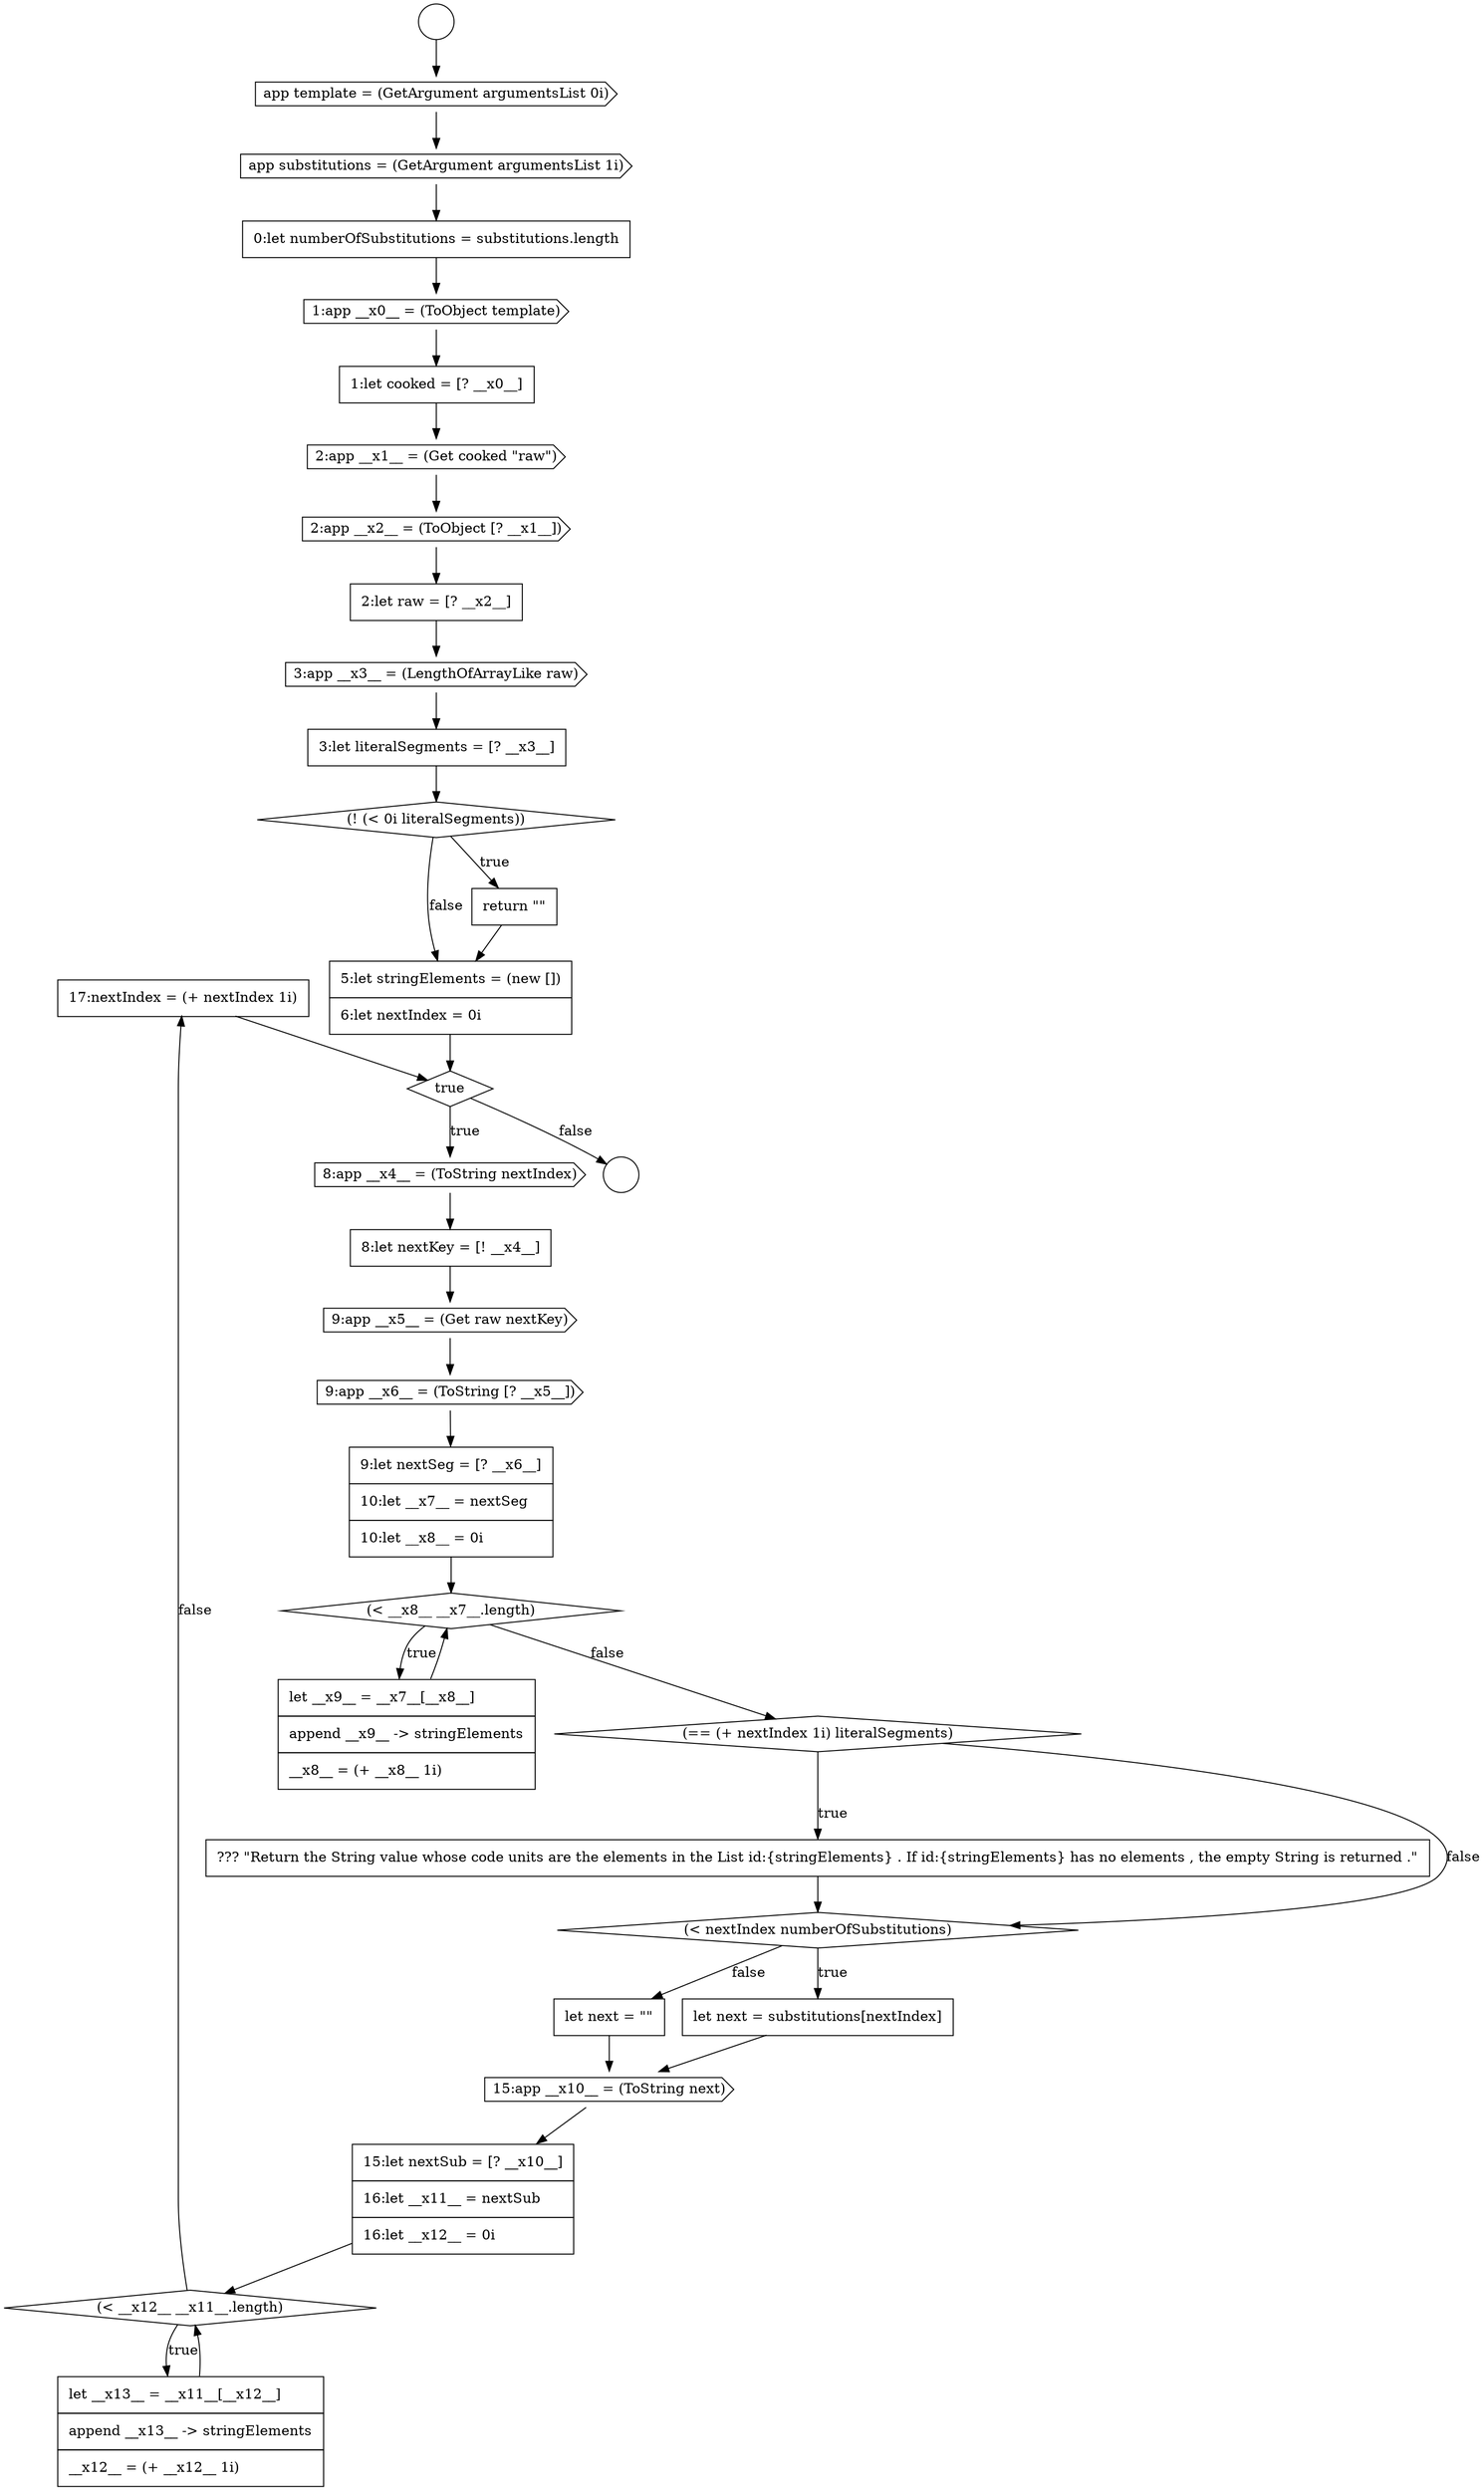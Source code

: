 digraph {
  node13874 [shape=none, margin=0, label=<<font color="black">
    <table border="0" cellborder="1" cellspacing="0" cellpadding="10">
      <tr><td align="left">17:nextIndex = (+ nextIndex 1i)</td></tr>
    </table>
  </font>> color="black" fillcolor="white" style=filled]
  node13863 [shape=diamond, label=<<font color="black">(&lt; __x8__ __x7__.length)</font>> color="black" fillcolor="white" style=filled]
  node13865 [shape=diamond, label=<<font color="black">(== (+ nextIndex 1i) literalSegments)</font>> color="black" fillcolor="white" style=filled]
  node13848 [shape=none, margin=0, label=<<font color="black">
    <table border="0" cellborder="1" cellspacing="0" cellpadding="10">
      <tr><td align="left">1:let cooked = [? __x0__]</td></tr>
    </table>
  </font>> color="black" fillcolor="white" style=filled]
  node13853 [shape=none, margin=0, label=<<font color="black">
    <table border="0" cellborder="1" cellspacing="0" cellpadding="10">
      <tr><td align="left">3:let literalSegments = [? __x3__]</td></tr>
    </table>
  </font>> color="black" fillcolor="white" style=filled]
  node13872 [shape=diamond, label=<<font color="black">(&lt; __x12__ __x11__.length)</font>> color="black" fillcolor="white" style=filled]
  node13868 [shape=none, margin=0, label=<<font color="black">
    <table border="0" cellborder="1" cellspacing="0" cellpadding="10">
      <tr><td align="left">let next = substitutions[nextIndex]</td></tr>
    </table>
  </font>> color="black" fillcolor="white" style=filled]
  node13844 [shape=cds, label=<<font color="black">app template = (GetArgument argumentsList 0i)</font>> color="black" fillcolor="white" style=filled]
  node13847 [shape=cds, label=<<font color="black">1:app __x0__ = (ToObject template)</font>> color="black" fillcolor="white" style=filled]
  node13867 [shape=diamond, label=<<font color="black">(&lt; nextIndex numberOfSubstitutions)</font>> color="black" fillcolor="white" style=filled]
  node13843 [shape=circle label=" " color="black" fillcolor="white" style=filled]
  node13870 [shape=cds, label=<<font color="black">15:app __x10__ = (ToString next)</font>> color="black" fillcolor="white" style=filled]
  node13858 [shape=cds, label=<<font color="black">8:app __x4__ = (ToString nextIndex)</font>> color="black" fillcolor="white" style=filled]
  node13862 [shape=none, margin=0, label=<<font color="black">
    <table border="0" cellborder="1" cellspacing="0" cellpadding="10">
      <tr><td align="left">9:let nextSeg = [? __x6__]</td></tr>
      <tr><td align="left">10:let __x7__ = nextSeg</td></tr>
      <tr><td align="left">10:let __x8__ = 0i</td></tr>
    </table>
  </font>> color="black" fillcolor="white" style=filled]
  node13842 [shape=circle label=" " color="black" fillcolor="white" style=filled]
  node13866 [shape=none, margin=0, label=<<font color="black">
    <table border="0" cellborder="1" cellspacing="0" cellpadding="10">
      <tr><td align="left">??? &quot;Return the String value whose code units are the elements in the List id:{stringElements} . If id:{stringElements} has no elements , the empty String is returned .&quot;</td></tr>
    </table>
  </font>> color="black" fillcolor="white" style=filled]
  node13859 [shape=none, margin=0, label=<<font color="black">
    <table border="0" cellborder="1" cellspacing="0" cellpadding="10">
      <tr><td align="left">8:let nextKey = [! __x4__]</td></tr>
    </table>
  </font>> color="black" fillcolor="white" style=filled]
  node13854 [shape=diamond, label=<<font color="black">(! (&lt; 0i literalSegments))</font>> color="black" fillcolor="white" style=filled]
  node13869 [shape=none, margin=0, label=<<font color="black">
    <table border="0" cellborder="1" cellspacing="0" cellpadding="10">
      <tr><td align="left">let next = &quot;&quot;</td></tr>
    </table>
  </font>> color="black" fillcolor="white" style=filled]
  node13845 [shape=cds, label=<<font color="black">app substitutions = (GetArgument argumentsList 1i)</font>> color="black" fillcolor="white" style=filled]
  node13850 [shape=cds, label=<<font color="black">2:app __x2__ = (ToObject [? __x1__])</font>> color="black" fillcolor="white" style=filled]
  node13860 [shape=cds, label=<<font color="black">9:app __x5__ = (Get raw nextKey)</font>> color="black" fillcolor="white" style=filled]
  node13864 [shape=none, margin=0, label=<<font color="black">
    <table border="0" cellborder="1" cellspacing="0" cellpadding="10">
      <tr><td align="left">let __x9__ = __x7__[__x8__]</td></tr>
      <tr><td align="left">append __x9__ -&gt; stringElements</td></tr>
      <tr><td align="left">__x8__ = (+ __x8__ 1i)</td></tr>
    </table>
  </font>> color="black" fillcolor="white" style=filled]
  node13849 [shape=cds, label=<<font color="black">2:app __x1__ = (Get cooked &quot;raw&quot;)</font>> color="black" fillcolor="white" style=filled]
  node13871 [shape=none, margin=0, label=<<font color="black">
    <table border="0" cellborder="1" cellspacing="0" cellpadding="10">
      <tr><td align="left">15:let nextSub = [? __x10__]</td></tr>
      <tr><td align="left">16:let __x11__ = nextSub</td></tr>
      <tr><td align="left">16:let __x12__ = 0i</td></tr>
    </table>
  </font>> color="black" fillcolor="white" style=filled]
  node13851 [shape=none, margin=0, label=<<font color="black">
    <table border="0" cellborder="1" cellspacing="0" cellpadding="10">
      <tr><td align="left">2:let raw = [? __x2__]</td></tr>
    </table>
  </font>> color="black" fillcolor="white" style=filled]
  node13857 [shape=diamond, label=<<font color="black">true</font>> color="black" fillcolor="white" style=filled]
  node13856 [shape=none, margin=0, label=<<font color="black">
    <table border="0" cellborder="1" cellspacing="0" cellpadding="10">
      <tr><td align="left">5:let stringElements = (new [])</td></tr>
      <tr><td align="left">6:let nextIndex = 0i</td></tr>
    </table>
  </font>> color="black" fillcolor="white" style=filled]
  node13861 [shape=cds, label=<<font color="black">9:app __x6__ = (ToString [? __x5__])</font>> color="black" fillcolor="white" style=filled]
  node13852 [shape=cds, label=<<font color="black">3:app __x3__ = (LengthOfArrayLike raw)</font>> color="black" fillcolor="white" style=filled]
  node13846 [shape=none, margin=0, label=<<font color="black">
    <table border="0" cellborder="1" cellspacing="0" cellpadding="10">
      <tr><td align="left">0:let numberOfSubstitutions = substitutions.length</td></tr>
    </table>
  </font>> color="black" fillcolor="white" style=filled]
  node13873 [shape=none, margin=0, label=<<font color="black">
    <table border="0" cellborder="1" cellspacing="0" cellpadding="10">
      <tr><td align="left">let __x13__ = __x11__[__x12__]</td></tr>
      <tr><td align="left">append __x13__ -&gt; stringElements</td></tr>
      <tr><td align="left">__x12__ = (+ __x12__ 1i)</td></tr>
    </table>
  </font>> color="black" fillcolor="white" style=filled]
  node13855 [shape=none, margin=0, label=<<font color="black">
    <table border="0" cellborder="1" cellspacing="0" cellpadding="10">
      <tr><td align="left">return &quot;&quot;</td></tr>
    </table>
  </font>> color="black" fillcolor="white" style=filled]
  node13856 -> node13857 [ color="black"]
  node13848 -> node13849 [ color="black"]
  node13861 -> node13862 [ color="black"]
  node13867 -> node13868 [label=<<font color="black">true</font>> color="black"]
  node13867 -> node13869 [label=<<font color="black">false</font>> color="black"]
  node13858 -> node13859 [ color="black"]
  node13868 -> node13870 [ color="black"]
  node13872 -> node13873 [label=<<font color="black">true</font>> color="black"]
  node13872 -> node13874 [label=<<font color="black">false</font>> color="black"]
  node13854 -> node13855 [label=<<font color="black">true</font>> color="black"]
  node13854 -> node13856 [label=<<font color="black">false</font>> color="black"]
  node13863 -> node13864 [label=<<font color="black">true</font>> color="black"]
  node13863 -> node13865 [label=<<font color="black">false</font>> color="black"]
  node13871 -> node13872 [ color="black"]
  node13873 -> node13872 [ color="black"]
  node13857 -> node13858 [label=<<font color="black">true</font>> color="black"]
  node13857 -> node13843 [label=<<font color="black">false</font>> color="black"]
  node13862 -> node13863 [ color="black"]
  node13842 -> node13844 [ color="black"]
  node13866 -> node13867 [ color="black"]
  node13859 -> node13860 [ color="black"]
  node13874 -> node13857 [ color="black"]
  node13865 -> node13866 [label=<<font color="black">true</font>> color="black"]
  node13865 -> node13867 [label=<<font color="black">false</font>> color="black"]
  node13855 -> node13856 [ color="black"]
  node13849 -> node13850 [ color="black"]
  node13846 -> node13847 [ color="black"]
  node13850 -> node13851 [ color="black"]
  node13870 -> node13871 [ color="black"]
  node13864 -> node13863 [ color="black"]
  node13852 -> node13853 [ color="black"]
  node13851 -> node13852 [ color="black"]
  node13860 -> node13861 [ color="black"]
  node13845 -> node13846 [ color="black"]
  node13844 -> node13845 [ color="black"]
  node13869 -> node13870 [ color="black"]
  node13853 -> node13854 [ color="black"]
  node13847 -> node13848 [ color="black"]
}
